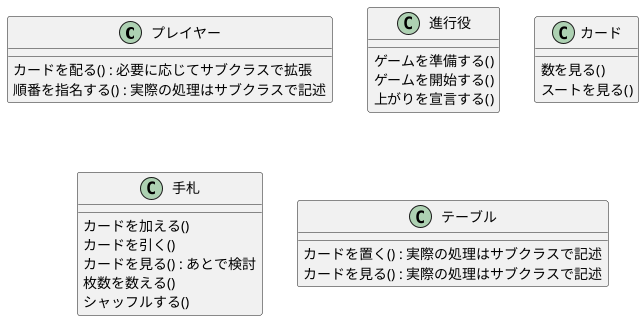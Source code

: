 @startuml

class プレイヤー {
  カードを配る() : 必要に応じてサブクラスで拡張
  順番を指名する() : 実際の処理はサブクラスで記述
}

class 進行役 {
  ゲームを準備する()
  ゲームを開始する()
  上がりを宣言する()
}

class カード {
  数を見る()
  スートを見る()
}

class 手札 {
  カードを加える()
  カードを引く()
  カードを見る() : あとで検討
  枚数を数える()
  シャッフルする()
}

class テーブル {
  カードを置く() : 実際の処理はサブクラスで記述
  カードを見る() : 実際の処理はサブクラスで記述
}

@enduml
